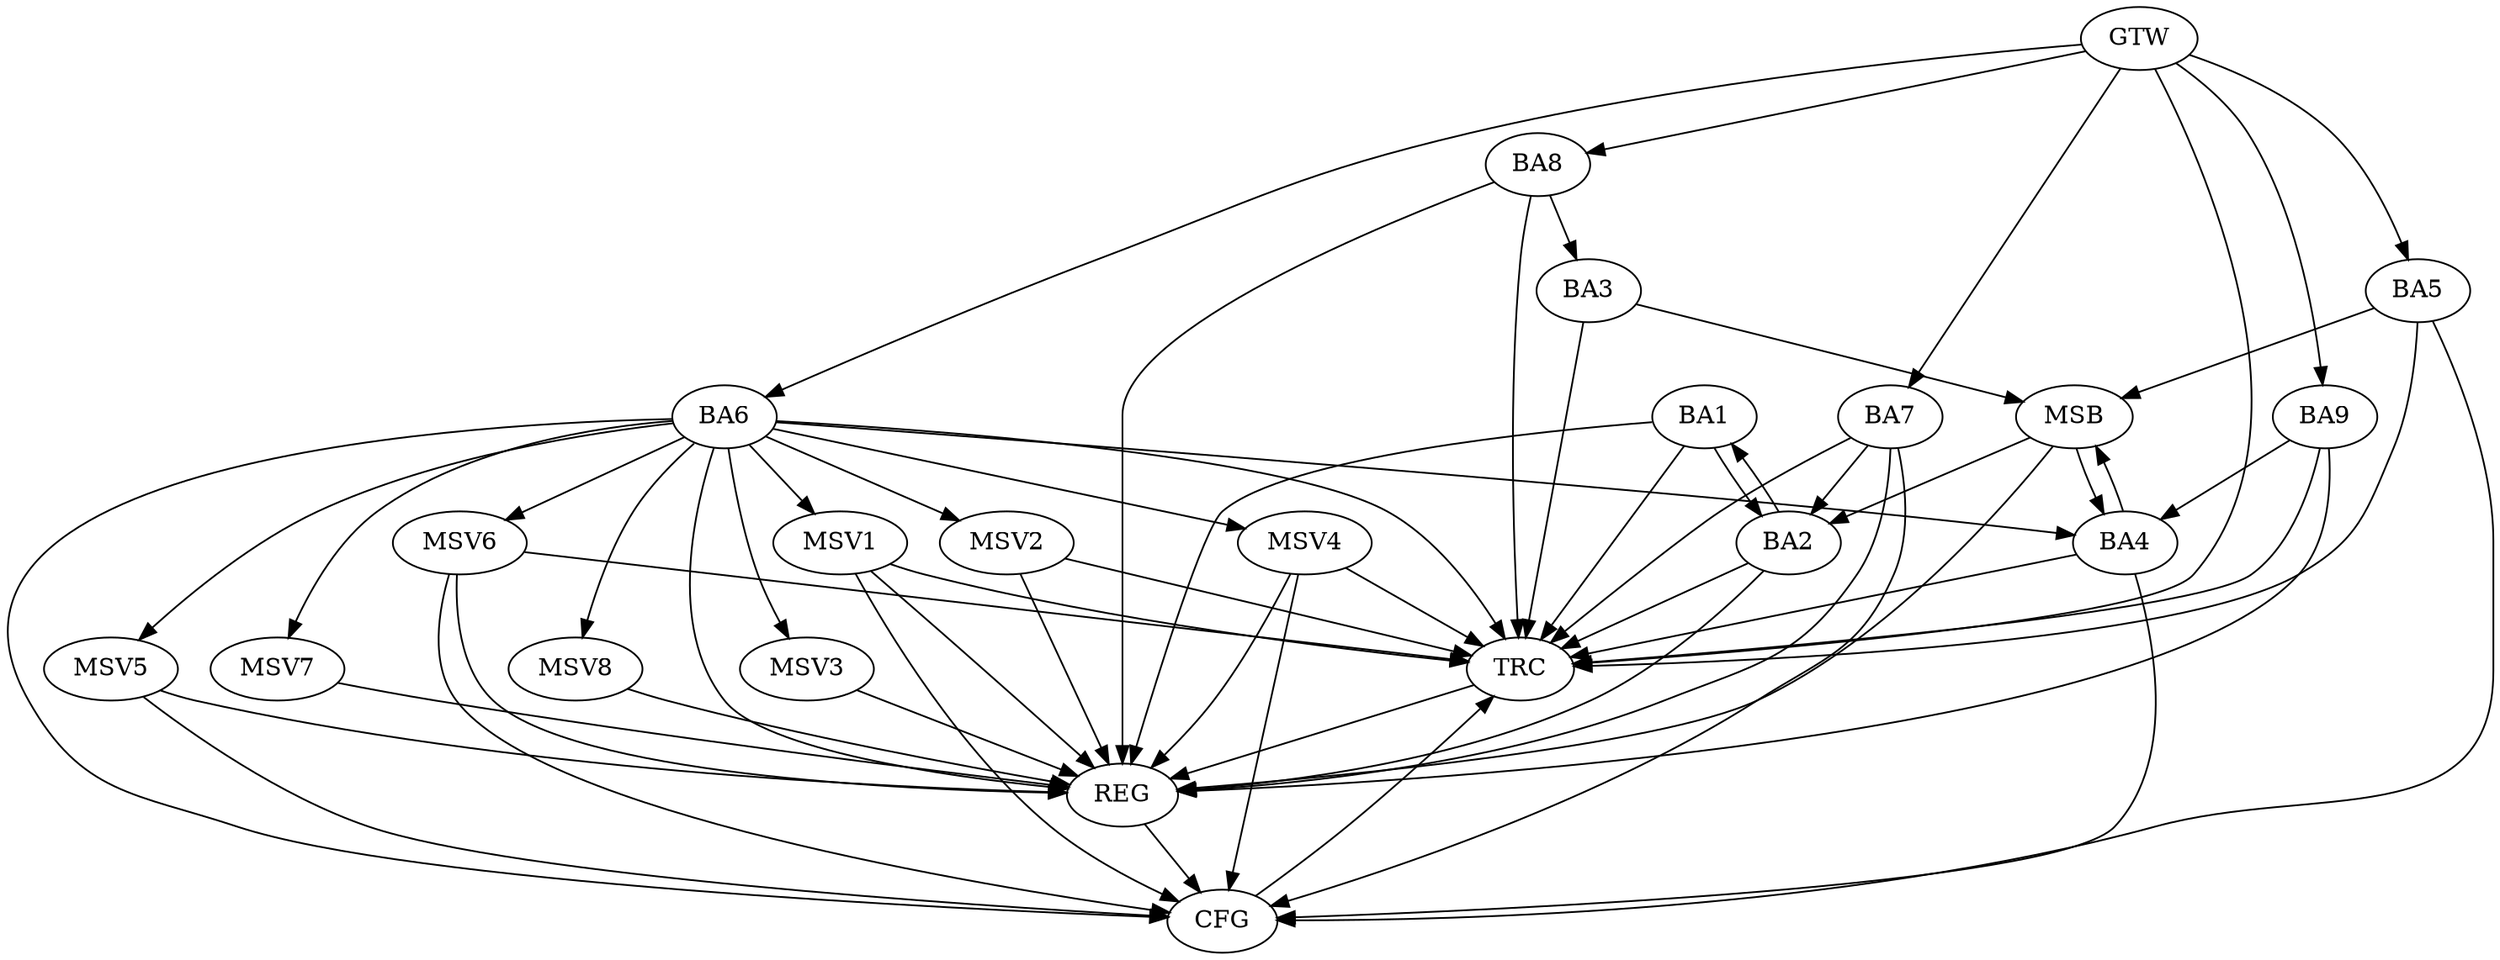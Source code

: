 strict digraph G {
  BA1 [ label="BA1" ];
  BA2 [ label="BA2" ];
  BA3 [ label="BA3" ];
  BA4 [ label="BA4" ];
  BA5 [ label="BA5" ];
  BA6 [ label="BA6" ];
  BA7 [ label="BA7" ];
  BA8 [ label="BA8" ];
  BA9 [ label="BA9" ];
  GTW [ label="GTW" ];
  REG [ label="REG" ];
  MSB [ label="MSB" ];
  CFG [ label="CFG" ];
  TRC [ label="TRC" ];
  MSV1 [ label="MSV1" ];
  MSV2 [ label="MSV2" ];
  MSV3 [ label="MSV3" ];
  MSV4 [ label="MSV4" ];
  MSV5 [ label="MSV5" ];
  MSV6 [ label="MSV6" ];
  MSV7 [ label="MSV7" ];
  MSV8 [ label="MSV8" ];
  BA1 -> BA2;
  BA2 -> BA1;
  BA6 -> BA4;
  BA7 -> BA2;
  BA8 -> BA3;
  BA9 -> BA4;
  GTW -> BA5;
  GTW -> BA6;
  GTW -> BA7;
  GTW -> BA8;
  GTW -> BA9;
  BA1 -> REG;
  BA2 -> REG;
  BA6 -> REG;
  BA7 -> REG;
  BA8 -> REG;
  BA9 -> REG;
  BA3 -> MSB;
  MSB -> BA2;
  MSB -> REG;
  BA4 -> MSB;
  BA5 -> MSB;
  MSB -> BA4;
  BA5 -> CFG;
  BA4 -> CFG;
  BA6 -> CFG;
  BA7 -> CFG;
  REG -> CFG;
  BA1 -> TRC;
  BA2 -> TRC;
  BA3 -> TRC;
  BA4 -> TRC;
  BA5 -> TRC;
  BA6 -> TRC;
  BA7 -> TRC;
  BA8 -> TRC;
  BA9 -> TRC;
  GTW -> TRC;
  CFG -> TRC;
  TRC -> REG;
  BA6 -> MSV1;
  MSV1 -> REG;
  MSV1 -> TRC;
  MSV1 -> CFG;
  BA6 -> MSV2;
  MSV2 -> REG;
  MSV2 -> TRC;
  BA6 -> MSV3;
  MSV3 -> REG;
  BA6 -> MSV4;
  BA6 -> MSV5;
  MSV4 -> REG;
  MSV4 -> TRC;
  MSV4 -> CFG;
  MSV5 -> REG;
  MSV5 -> CFG;
  BA6 -> MSV6;
  MSV6 -> REG;
  MSV6 -> TRC;
  MSV6 -> CFG;
  BA6 -> MSV7;
  MSV7 -> REG;
  BA6 -> MSV8;
  MSV8 -> REG;
}
